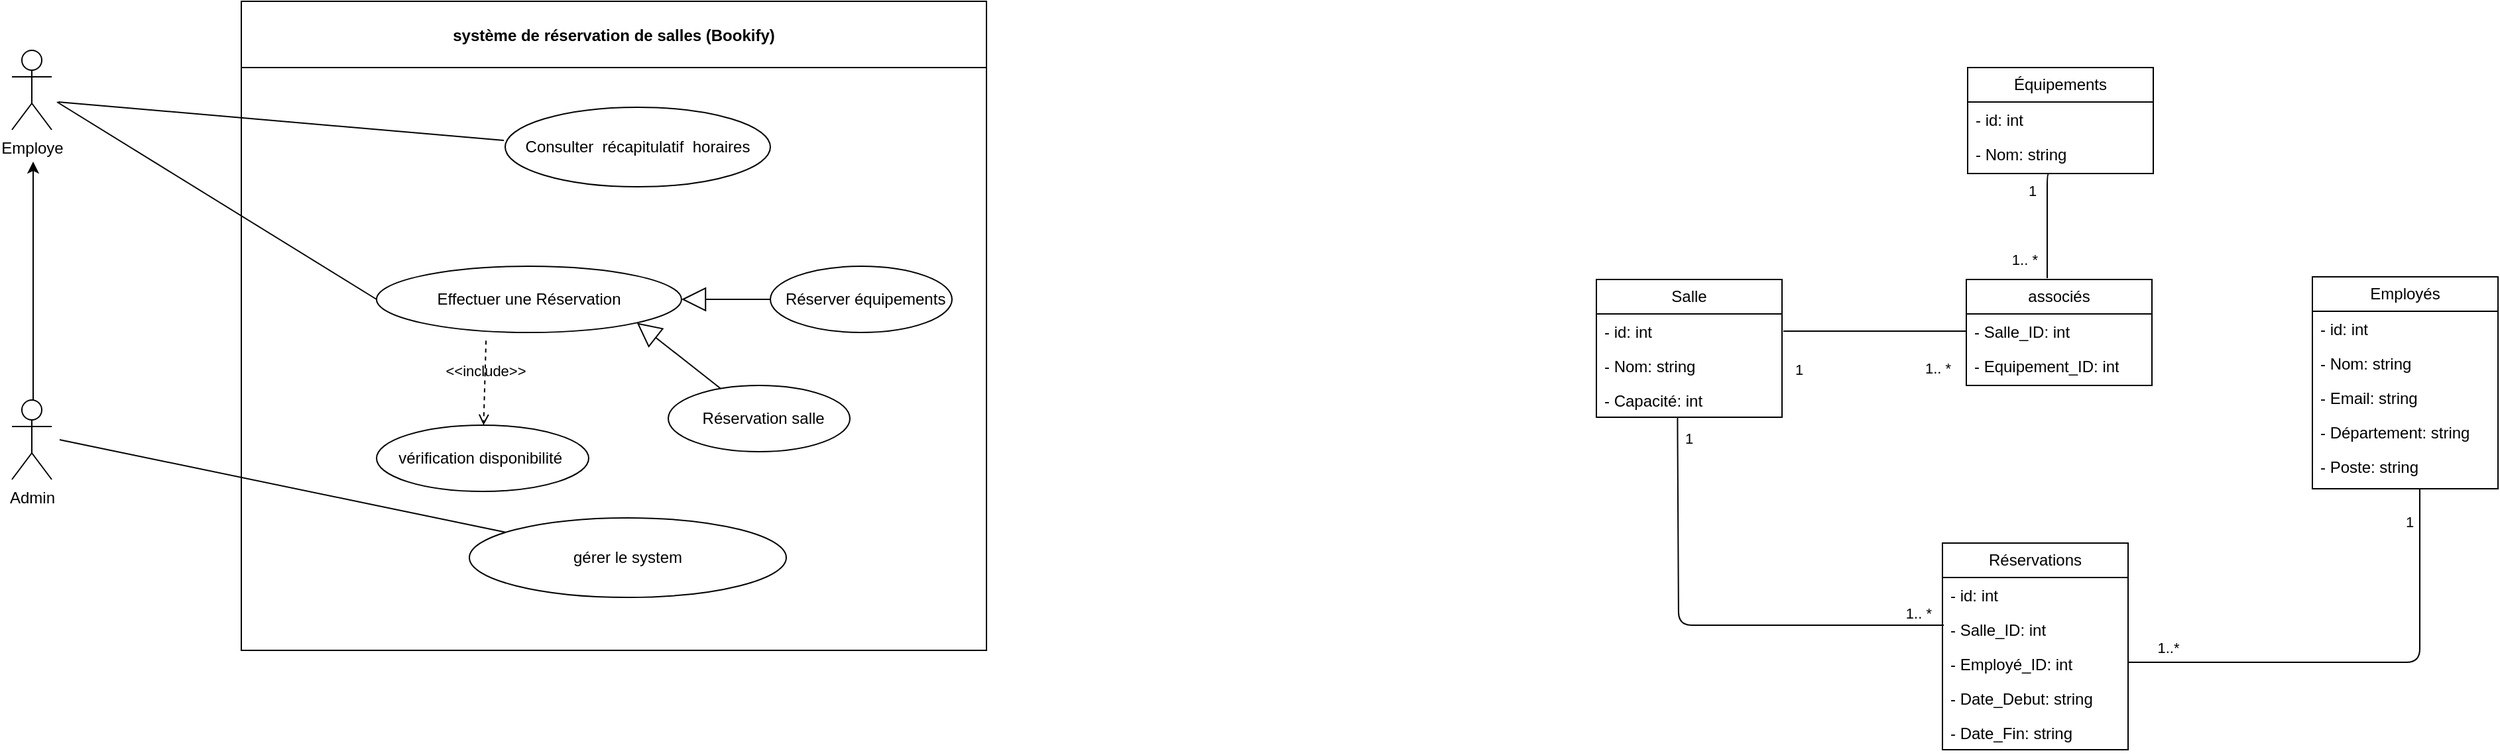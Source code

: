 <mxfile version="22.1.0" type="github">
  <diagram name="Page-1" id="e7j6DICnT6soIS8DjQe3">
    <mxGraphModel dx="3970" dy="2160" grid="1" gridSize="10" guides="1" tooltips="1" connect="1" arrows="1" fold="1" page="1" pageScale="1" pageWidth="827" pageHeight="1169" math="0" shadow="0">
      <root>
        <object label="" id="0">
          <mxCell />
        </object>
        <mxCell id="1" parent="0" />
        <mxCell id="0yqMOV0Y8BO7Q8ux6Iku-1" value="Employe" style="shape=umlActor;verticalLabelPosition=bottom;verticalAlign=top;html=1;outlineConnect=0;rounded=0;labelBackgroundColor=none;" vertex="1" parent="1">
          <mxGeometry x="64" y="186" width="30" height="60" as="geometry" />
        </mxCell>
        <mxCell id="0yqMOV0Y8BO7Q8ux6Iku-5" value="système de réservation de salles (Bookify)" style="swimlane;startSize=50;rounded=0;labelBackgroundColor=none;" vertex="1" parent="1">
          <mxGeometry x="237" y="149" width="562" height="490" as="geometry" />
        </mxCell>
        <mxCell id="0yqMOV0Y8BO7Q8ux6Iku-6" value="Consulter&amp;nbsp;&amp;nbsp;récapitulatif&amp;nbsp; horaires" style="ellipse;whiteSpace=wrap;html=1;align=center;newEdgeStyle={&quot;edgeStyle&quot;:&quot;entityRelationEdgeStyle&quot;,&quot;startArrow&quot;:&quot;none&quot;,&quot;endArrow&quot;:&quot;none&quot;,&quot;segment&quot;:10,&quot;curved&quot;:1,&quot;sourcePerimeterSpacing&quot;:0,&quot;targetPerimeterSpacing&quot;:0};treeFolding=1;treeMoving=1;rounded=0;labelBackgroundColor=none;" vertex="1" parent="0yqMOV0Y8BO7Q8ux6Iku-5">
          <mxGeometry x="199" y="80" width="200" height="60" as="geometry" />
        </mxCell>
        <mxCell id="0yqMOV0Y8BO7Q8ux6Iku-13" value="Effectuer une&amp;nbsp;Réservation" style="ellipse;whiteSpace=wrap;html=1;align=center;newEdgeStyle={&quot;edgeStyle&quot;:&quot;entityRelationEdgeStyle&quot;,&quot;startArrow&quot;:&quot;none&quot;,&quot;endArrow&quot;:&quot;none&quot;,&quot;segment&quot;:10,&quot;curved&quot;:1,&quot;sourcePerimeterSpacing&quot;:0,&quot;targetPerimeterSpacing&quot;:0};treeFolding=1;treeMoving=1;rounded=0;labelBackgroundColor=none;" vertex="1" parent="0yqMOV0Y8BO7Q8ux6Iku-5">
          <mxGeometry x="102" y="200" width="230" height="50" as="geometry" />
        </mxCell>
        <mxCell id="0yqMOV0Y8BO7Q8ux6Iku-28" value=" vérification disponibilité&amp;nbsp;" style="ellipse;whiteSpace=wrap;html=1;align=center;newEdgeStyle={&quot;edgeStyle&quot;:&quot;entityRelationEdgeStyle&quot;,&quot;startArrow&quot;:&quot;none&quot;,&quot;endArrow&quot;:&quot;none&quot;,&quot;segment&quot;:10,&quot;curved&quot;:1,&quot;sourcePerimeterSpacing&quot;:0,&quot;targetPerimeterSpacing&quot;:0};treeFolding=1;treeMoving=1;rounded=0;labelBackgroundColor=none;" vertex="1" parent="0yqMOV0Y8BO7Q8ux6Iku-5">
          <mxGeometry x="102" y="320" width="160" height="50" as="geometry" />
        </mxCell>
        <mxCell id="0yqMOV0Y8BO7Q8ux6Iku-29" value="&amp;nbsp; Réservation salle" style="ellipse;whiteSpace=wrap;html=1;align=center;newEdgeStyle={&quot;edgeStyle&quot;:&quot;entityRelationEdgeStyle&quot;,&quot;startArrow&quot;:&quot;none&quot;,&quot;endArrow&quot;:&quot;none&quot;,&quot;segment&quot;:10,&quot;curved&quot;:1,&quot;sourcePerimeterSpacing&quot;:0,&quot;targetPerimeterSpacing&quot;:0};treeFolding=1;treeMoving=1;rounded=0;labelBackgroundColor=none;" vertex="1" parent="0yqMOV0Y8BO7Q8ux6Iku-5">
          <mxGeometry x="322" y="290" width="137" height="50" as="geometry" />
        </mxCell>
        <mxCell id="0yqMOV0Y8BO7Q8ux6Iku-30" value="&amp;nbsp; Réserver équipements" style="ellipse;whiteSpace=wrap;html=1;align=center;newEdgeStyle={&quot;edgeStyle&quot;:&quot;entityRelationEdgeStyle&quot;,&quot;startArrow&quot;:&quot;none&quot;,&quot;endArrow&quot;:&quot;none&quot;,&quot;segment&quot;:10,&quot;curved&quot;:1,&quot;sourcePerimeterSpacing&quot;:0,&quot;targetPerimeterSpacing&quot;:0};treeFolding=1;treeMoving=1;rounded=0;labelBackgroundColor=none;" vertex="1" parent="0yqMOV0Y8BO7Q8ux6Iku-5">
          <mxGeometry x="399" y="200" width="137" height="50" as="geometry" />
        </mxCell>
        <mxCell id="0yqMOV0Y8BO7Q8ux6Iku-42" value="" style="endArrow=block;endSize=16;endFill=0;html=1;rounded=0;labelBackgroundColor=none;fontColor=default;" edge="1" parent="0yqMOV0Y8BO7Q8ux6Iku-5" source="0yqMOV0Y8BO7Q8ux6Iku-30">
          <mxGeometry width="160" relative="1" as="geometry">
            <mxPoint x="403" y="200" as="sourcePoint" />
            <mxPoint x="332" y="225" as="targetPoint" />
          </mxGeometry>
        </mxCell>
        <mxCell id="0yqMOV0Y8BO7Q8ux6Iku-51" value="" style="endArrow=block;endSize=16;endFill=0;html=1;rounded=0;entryX=1;entryY=1;entryDx=0;entryDy=0;labelBackgroundColor=none;fontColor=default;" edge="1" parent="0yqMOV0Y8BO7Q8ux6Iku-5" source="0yqMOV0Y8BO7Q8ux6Iku-29" target="0yqMOV0Y8BO7Q8ux6Iku-13">
          <mxGeometry width="160" relative="1" as="geometry">
            <mxPoint x="242" y="260" as="sourcePoint" />
            <mxPoint x="273" y="200" as="targetPoint" />
          </mxGeometry>
        </mxCell>
        <mxCell id="0yqMOV0Y8BO7Q8ux6Iku-27" value="&amp;lt;&amp;lt;include&amp;gt;&amp;gt;" style="html=1;verticalAlign=bottom;labelBackgroundColor=none;endArrow=open;endFill=0;dashed=1;rounded=0;exitX=0.359;exitY=1.124;exitDx=0;exitDy=0;exitPerimeter=0;fontColor=default;" edge="1" parent="0yqMOV0Y8BO7Q8ux6Iku-5" source="0yqMOV0Y8BO7Q8ux6Iku-13" target="0yqMOV0Y8BO7Q8ux6Iku-28">
          <mxGeometry width="160" relative="1" as="geometry">
            <mxPoint x="112" y="330" as="sourcePoint" />
            <mxPoint x="222" y="270" as="targetPoint" />
          </mxGeometry>
        </mxCell>
        <mxCell id="0yqMOV0Y8BO7Q8ux6Iku-52" value=" gérer le system" style="ellipse;whiteSpace=wrap;html=1;align=center;newEdgeStyle={&quot;edgeStyle&quot;:&quot;entityRelationEdgeStyle&quot;,&quot;startArrow&quot;:&quot;none&quot;,&quot;endArrow&quot;:&quot;none&quot;,&quot;segment&quot;:10,&quot;curved&quot;:1,&quot;sourcePerimeterSpacing&quot;:0,&quot;targetPerimeterSpacing&quot;:0};treeFolding=1;treeMoving=1;rounded=0;labelBackgroundColor=none;" vertex="1" parent="0yqMOV0Y8BO7Q8ux6Iku-5">
          <mxGeometry x="172" y="390" width="239" height="60" as="geometry" />
        </mxCell>
        <mxCell id="0yqMOV0Y8BO7Q8ux6Iku-8" value="" style="endArrow=none;html=1;rounded=0;entryX=0;entryY=0.5;entryDx=0;entryDy=0;labelBackgroundColor=none;fontColor=default;" edge="1" parent="1">
          <mxGeometry width="50" height="50" relative="1" as="geometry">
            <mxPoint x="99" y="225" as="sourcePoint" />
            <mxPoint x="435.0" y="254" as="targetPoint" />
          </mxGeometry>
        </mxCell>
        <mxCell id="0yqMOV0Y8BO7Q8ux6Iku-18" value="Admin&lt;br&gt;" style="shape=umlActor;verticalLabelPosition=bottom;verticalAlign=top;html=1;outlineConnect=0;rounded=0;labelBackgroundColor=none;" vertex="1" parent="1">
          <mxGeometry x="64" y="450" width="30" height="60" as="geometry" />
        </mxCell>
        <mxCell id="0yqMOV0Y8BO7Q8ux6Iku-19" value="" style="endArrow=classic;html=1;rounded=0;labelBackgroundColor=none;fontColor=default;" edge="1" parent="1">
          <mxGeometry width="50" height="50" relative="1" as="geometry">
            <mxPoint x="80" y="320" as="sourcePoint" />
            <mxPoint x="80" y="270" as="targetPoint" />
            <Array as="points">
              <mxPoint x="80" y="450" />
            </Array>
          </mxGeometry>
        </mxCell>
        <mxCell id="0yqMOV0Y8BO7Q8ux6Iku-25" value="" style="endArrow=none;html=1;rounded=0;entryX=0;entryY=0.5;entryDx=0;entryDy=0;labelBackgroundColor=none;fontColor=default;" edge="1" parent="1" target="0yqMOV0Y8BO7Q8ux6Iku-13">
          <mxGeometry width="50" height="50" relative="1" as="geometry">
            <mxPoint x="98" y="225" as="sourcePoint" />
            <mxPoint x="347" y="439" as="targetPoint" />
          </mxGeometry>
        </mxCell>
        <mxCell id="0yqMOV0Y8BO7Q8ux6Iku-53" value="" style="endArrow=none;html=1;rounded=0;labelBackgroundColor=none;fontColor=default;" edge="1" parent="1" target="0yqMOV0Y8BO7Q8ux6Iku-52">
          <mxGeometry width="50" height="50" relative="1" as="geometry">
            <mxPoint x="100" y="480" as="sourcePoint" />
            <mxPoint x="297.63" y="490.02" as="targetPoint" />
          </mxGeometry>
        </mxCell>
        <mxCell id="0yqMOV0Y8BO7Q8ux6Iku-107" value="Salle" style="swimlane;fontStyle=0;childLayout=stackLayout;horizontal=1;startSize=26;fillColor=none;horizontalStack=0;resizeParent=1;resizeParentMax=0;resizeLast=0;collapsible=1;marginBottom=0;whiteSpace=wrap;html=1;" vertex="1" parent="1">
          <mxGeometry x="1259" y="359" width="140" height="104" as="geometry" />
        </mxCell>
        <mxCell id="0yqMOV0Y8BO7Q8ux6Iku-108" value="- id: int" style="text;strokeColor=none;fillColor=none;align=left;verticalAlign=top;spacingLeft=4;spacingRight=4;overflow=hidden;rotatable=0;points=[[0,0.5],[1,0.5]];portConstraint=eastwest;whiteSpace=wrap;html=1;" vertex="1" parent="0yqMOV0Y8BO7Q8ux6Iku-107">
          <mxGeometry y="26" width="140" height="26" as="geometry" />
        </mxCell>
        <mxCell id="0yqMOV0Y8BO7Q8ux6Iku-109" value="- Nom: string" style="text;strokeColor=none;fillColor=none;align=left;verticalAlign=top;spacingLeft=4;spacingRight=4;overflow=hidden;rotatable=0;points=[[0,0.5],[1,0.5]];portConstraint=eastwest;whiteSpace=wrap;html=1;" vertex="1" parent="0yqMOV0Y8BO7Q8ux6Iku-107">
          <mxGeometry y="52" width="140" height="26" as="geometry" />
        </mxCell>
        <mxCell id="0yqMOV0Y8BO7Q8ux6Iku-110" value="-&amp;nbsp;Capacité: int" style="text;strokeColor=none;fillColor=none;align=left;verticalAlign=top;spacingLeft=4;spacingRight=4;overflow=hidden;rotatable=0;points=[[0,0.5],[1,0.5]];portConstraint=eastwest;whiteSpace=wrap;html=1;" vertex="1" parent="0yqMOV0Y8BO7Q8ux6Iku-107">
          <mxGeometry y="78" width="140" height="26" as="geometry" />
        </mxCell>
        <mxCell id="0yqMOV0Y8BO7Q8ux6Iku-118" value="Employés" style="swimlane;fontStyle=0;childLayout=stackLayout;horizontal=1;startSize=26;fillColor=none;horizontalStack=0;resizeParent=1;resizeParentMax=0;resizeLast=0;collapsible=1;marginBottom=0;whiteSpace=wrap;html=1;" vertex="1" parent="1">
          <mxGeometry x="1799" y="357" width="140" height="160" as="geometry" />
        </mxCell>
        <mxCell id="0yqMOV0Y8BO7Q8ux6Iku-119" value="- id: int" style="text;strokeColor=none;fillColor=none;align=left;verticalAlign=top;spacingLeft=4;spacingRight=4;overflow=hidden;rotatable=0;points=[[0,0.5],[1,0.5]];portConstraint=eastwest;whiteSpace=wrap;html=1;" vertex="1" parent="0yqMOV0Y8BO7Q8ux6Iku-118">
          <mxGeometry y="26" width="140" height="26" as="geometry" />
        </mxCell>
        <mxCell id="0yqMOV0Y8BO7Q8ux6Iku-120" value="-&amp;nbsp;Nom: string" style="text;strokeColor=none;fillColor=none;align=left;verticalAlign=top;spacingLeft=4;spacingRight=4;overflow=hidden;rotatable=0;points=[[0,0.5],[1,0.5]];portConstraint=eastwest;whiteSpace=wrap;html=1;" vertex="1" parent="0yqMOV0Y8BO7Q8ux6Iku-118">
          <mxGeometry y="52" width="140" height="26" as="geometry" />
        </mxCell>
        <mxCell id="0yqMOV0Y8BO7Q8ux6Iku-121" value="-&amp;nbsp;Email: string" style="text;strokeColor=none;fillColor=none;align=left;verticalAlign=top;spacingLeft=4;spacingRight=4;overflow=hidden;rotatable=0;points=[[0,0.5],[1,0.5]];portConstraint=eastwest;whiteSpace=wrap;html=1;" vertex="1" parent="0yqMOV0Y8BO7Q8ux6Iku-118">
          <mxGeometry y="78" width="140" height="26" as="geometry" />
        </mxCell>
        <mxCell id="0yqMOV0Y8BO7Q8ux6Iku-122" value="-&amp;nbsp;Département: string" style="text;strokeColor=none;fillColor=none;align=left;verticalAlign=top;spacingLeft=4;spacingRight=4;overflow=hidden;rotatable=0;points=[[0,0.5],[1,0.5]];portConstraint=eastwest;whiteSpace=wrap;html=1;" vertex="1" parent="0yqMOV0Y8BO7Q8ux6Iku-118">
          <mxGeometry y="104" width="140" height="26" as="geometry" />
        </mxCell>
        <mxCell id="0yqMOV0Y8BO7Q8ux6Iku-123" value="-&amp;nbsp;Poste: string" style="text;strokeColor=none;fillColor=none;align=left;verticalAlign=top;spacingLeft=4;spacingRight=4;overflow=hidden;rotatable=0;points=[[0,0.5],[1,0.5]];portConstraint=eastwest;whiteSpace=wrap;html=1;" vertex="1" parent="0yqMOV0Y8BO7Q8ux6Iku-118">
          <mxGeometry y="130" width="140" height="30" as="geometry" />
        </mxCell>
        <mxCell id="0yqMOV0Y8BO7Q8ux6Iku-124" value="Réservations" style="swimlane;fontStyle=0;childLayout=stackLayout;horizontal=1;startSize=26;fillColor=none;horizontalStack=0;resizeParent=1;resizeParentMax=0;resizeLast=0;collapsible=1;marginBottom=0;whiteSpace=wrap;html=1;" vertex="1" parent="1">
          <mxGeometry x="1520" y="558" width="140" height="156" as="geometry" />
        </mxCell>
        <mxCell id="0yqMOV0Y8BO7Q8ux6Iku-125" value="- id: int" style="text;strokeColor=none;fillColor=none;align=left;verticalAlign=top;spacingLeft=4;spacingRight=4;overflow=hidden;rotatable=0;points=[[0,0.5],[1,0.5]];portConstraint=eastwest;whiteSpace=wrap;html=1;" vertex="1" parent="0yqMOV0Y8BO7Q8ux6Iku-124">
          <mxGeometry y="26" width="140" height="26" as="geometry" />
        </mxCell>
        <mxCell id="0yqMOV0Y8BO7Q8ux6Iku-126" value="- Salle_ID: int" style="text;strokeColor=none;fillColor=none;align=left;verticalAlign=top;spacingLeft=4;spacingRight=4;overflow=hidden;rotatable=0;points=[[0,0.5],[1,0.5]];portConstraint=eastwest;whiteSpace=wrap;html=1;" vertex="1" parent="0yqMOV0Y8BO7Q8ux6Iku-124">
          <mxGeometry y="52" width="140" height="26" as="geometry" />
        </mxCell>
        <mxCell id="0yqMOV0Y8BO7Q8ux6Iku-130" value="- Employé_ID: int" style="text;strokeColor=none;fillColor=none;align=left;verticalAlign=top;spacingLeft=4;spacingRight=4;overflow=hidden;rotatable=0;points=[[0,0.5],[1,0.5]];portConstraint=eastwest;whiteSpace=wrap;html=1;" vertex="1" parent="0yqMOV0Y8BO7Q8ux6Iku-124">
          <mxGeometry y="78" width="140" height="26" as="geometry" />
        </mxCell>
        <mxCell id="0yqMOV0Y8BO7Q8ux6Iku-127" value="- Date_Debut: string" style="text;strokeColor=none;fillColor=none;align=left;verticalAlign=top;spacingLeft=4;spacingRight=4;overflow=hidden;rotatable=0;points=[[0,0.5],[1,0.5]];portConstraint=eastwest;whiteSpace=wrap;html=1;" vertex="1" parent="0yqMOV0Y8BO7Q8ux6Iku-124">
          <mxGeometry y="104" width="140" height="26" as="geometry" />
        </mxCell>
        <mxCell id="0yqMOV0Y8BO7Q8ux6Iku-128" value="- Date_Fin: string" style="text;strokeColor=none;fillColor=none;align=left;verticalAlign=top;spacingLeft=4;spacingRight=4;overflow=hidden;rotatable=0;points=[[0,0.5],[1,0.5]];portConstraint=eastwest;whiteSpace=wrap;html=1;" vertex="1" parent="0yqMOV0Y8BO7Q8ux6Iku-124">
          <mxGeometry y="130" width="140" height="26" as="geometry" />
        </mxCell>
        <mxCell id="0yqMOV0Y8BO7Q8ux6Iku-138" value="" style="endArrow=none;html=1;edgeStyle=orthogonalEdgeStyle;exitX=0.423;exitY=1.006;exitDx=0;exitDy=0;exitPerimeter=0;entryX=0;entryY=0.5;entryDx=0;entryDy=0;" edge="1" parent="1">
          <mxGeometry relative="1" as="geometry">
            <mxPoint x="1320.22" y="463.156" as="sourcePoint" />
            <mxPoint x="1521" y="620" as="targetPoint" />
            <Array as="points">
              <mxPoint x="1320" y="470" />
              <mxPoint x="1321" y="470" />
              <mxPoint x="1321" y="620" />
            </Array>
          </mxGeometry>
        </mxCell>
        <mxCell id="0yqMOV0Y8BO7Q8ux6Iku-139" value="1" style="edgeLabel;resizable=0;html=1;align=left;verticalAlign=bottom;" connectable="0" vertex="1" parent="0yqMOV0Y8BO7Q8ux6Iku-138">
          <mxGeometry x="-1" relative="1" as="geometry">
            <mxPoint x="4" y="24" as="offset" />
          </mxGeometry>
        </mxCell>
        <mxCell id="0yqMOV0Y8BO7Q8ux6Iku-140" value="1.. *" style="edgeLabel;resizable=0;html=1;align=right;verticalAlign=bottom;" connectable="0" vertex="1" parent="0yqMOV0Y8BO7Q8ux6Iku-138">
          <mxGeometry x="1" relative="1" as="geometry">
            <mxPoint x="-8" y="-1" as="offset" />
          </mxGeometry>
        </mxCell>
        <mxCell id="0yqMOV0Y8BO7Q8ux6Iku-141" value="" style="endArrow=none;html=1;edgeStyle=orthogonalEdgeStyle;" edge="1" parent="1" source="0yqMOV0Y8BO7Q8ux6Iku-130" target="0yqMOV0Y8BO7Q8ux6Iku-123">
          <mxGeometry relative="1" as="geometry">
            <mxPoint x="1680" y="648" as="sourcePoint" />
            <mxPoint x="1880" y="518" as="targetPoint" />
            <Array as="points">
              <mxPoint x="1880" y="648" />
            </Array>
          </mxGeometry>
        </mxCell>
        <mxCell id="0yqMOV0Y8BO7Q8ux6Iku-145" value="1..*" style="edgeLabel;html=1;align=center;verticalAlign=middle;resizable=0;points=[];" vertex="1" connectable="0" parent="0yqMOV0Y8BO7Q8ux6Iku-141">
          <mxGeometry x="-0.829" y="1" relative="1" as="geometry">
            <mxPoint y="-10" as="offset" />
          </mxGeometry>
        </mxCell>
        <mxCell id="0yqMOV0Y8BO7Q8ux6Iku-146" value="1&lt;br&gt;" style="edgeLabel;html=1;align=center;verticalAlign=middle;resizable=0;points=[];" vertex="1" connectable="0" parent="0yqMOV0Y8BO7Q8ux6Iku-141">
          <mxGeometry x="0.805" y="1" relative="1" as="geometry">
            <mxPoint x="-7" y="-9" as="offset" />
          </mxGeometry>
        </mxCell>
        <mxCell id="0yqMOV0Y8BO7Q8ux6Iku-148" value="associés" style="swimlane;fontStyle=0;childLayout=stackLayout;horizontal=1;startSize=26;fillColor=none;horizontalStack=0;resizeParent=1;resizeParentMax=0;resizeLast=0;collapsible=1;marginBottom=0;whiteSpace=wrap;html=1;" vertex="1" parent="1">
          <mxGeometry x="1538" y="359" width="140" height="80" as="geometry" />
        </mxCell>
        <mxCell id="0yqMOV0Y8BO7Q8ux6Iku-149" value="- Salle_ID: int" style="text;strokeColor=none;fillColor=none;align=left;verticalAlign=top;spacingLeft=4;spacingRight=4;overflow=hidden;rotatable=0;points=[[0,0.5],[1,0.5]];portConstraint=eastwest;whiteSpace=wrap;html=1;" vertex="1" parent="0yqMOV0Y8BO7Q8ux6Iku-148">
          <mxGeometry y="26" width="140" height="26" as="geometry" />
        </mxCell>
        <mxCell id="0yqMOV0Y8BO7Q8ux6Iku-150" value="-&amp;nbsp;Equipement_ID: int" style="text;strokeColor=none;fillColor=none;align=left;verticalAlign=top;spacingLeft=4;spacingRight=4;overflow=hidden;rotatable=0;points=[[0,0.5],[1,0.5]];portConstraint=eastwest;whiteSpace=wrap;html=1;" vertex="1" parent="0yqMOV0Y8BO7Q8ux6Iku-148">
          <mxGeometry y="52" width="140" height="28" as="geometry" />
        </mxCell>
        <mxCell id="0yqMOV0Y8BO7Q8ux6Iku-156" value="Équipements" style="swimlane;fontStyle=0;childLayout=stackLayout;horizontal=1;startSize=26;fillColor=none;horizontalStack=0;resizeParent=1;resizeParentMax=0;resizeLast=0;collapsible=1;marginBottom=0;whiteSpace=wrap;html=1;" vertex="1" parent="1">
          <mxGeometry x="1539" y="199" width="140" height="80" as="geometry" />
        </mxCell>
        <mxCell id="0yqMOV0Y8BO7Q8ux6Iku-157" value="- id: int" style="text;strokeColor=none;fillColor=none;align=left;verticalAlign=top;spacingLeft=4;spacingRight=4;overflow=hidden;rotatable=0;points=[[0,0.5],[1,0.5]];portConstraint=eastwest;whiteSpace=wrap;html=1;" vertex="1" parent="0yqMOV0Y8BO7Q8ux6Iku-156">
          <mxGeometry y="26" width="140" height="26" as="geometry" />
        </mxCell>
        <mxCell id="0yqMOV0Y8BO7Q8ux6Iku-158" value="- Nom: string" style="text;strokeColor=none;fillColor=none;align=left;verticalAlign=top;spacingLeft=4;spacingRight=4;overflow=hidden;rotatable=0;points=[[0,0.5],[1,0.5]];portConstraint=eastwest;whiteSpace=wrap;html=1;" vertex="1" parent="0yqMOV0Y8BO7Q8ux6Iku-156">
          <mxGeometry y="52" width="140" height="28" as="geometry" />
        </mxCell>
        <mxCell id="0yqMOV0Y8BO7Q8ux6Iku-168" value="" style="line;strokeWidth=1;fillColor=none;align=left;verticalAlign=middle;spacingTop=-1;spacingLeft=3;spacingRight=3;rotatable=0;labelPosition=right;points=[];portConstraint=eastwest;strokeColor=inherit;" vertex="1" parent="1">
          <mxGeometry x="1400" y="394" width="138" height="8" as="geometry" />
        </mxCell>
        <mxCell id="0yqMOV0Y8BO7Q8ux6Iku-163" value="" style="endArrow=none;html=1;edgeStyle=orthogonalEdgeStyle;" edge="1" parent="1">
          <mxGeometry relative="1" as="geometry">
            <mxPoint x="1600" y="280" as="sourcePoint" />
            <mxPoint x="1599" y="358" as="targetPoint" />
            <Array as="points">
              <mxPoint x="1599" y="280" />
              <mxPoint x="1599" y="280" />
            </Array>
          </mxGeometry>
        </mxCell>
        <mxCell id="0yqMOV0Y8BO7Q8ux6Iku-164" value="1" style="edgeLabel;resizable=0;html=1;align=left;verticalAlign=bottom;" connectable="0" vertex="1" parent="0yqMOV0Y8BO7Q8ux6Iku-163">
          <mxGeometry x="-1" relative="1" as="geometry">
            <mxPoint x="-17" y="20" as="offset" />
          </mxGeometry>
        </mxCell>
        <mxCell id="0yqMOV0Y8BO7Q8ux6Iku-165" value="1.. *" style="edgeLabel;resizable=0;html=1;align=right;verticalAlign=bottom;" connectable="0" vertex="1" parent="0yqMOV0Y8BO7Q8ux6Iku-163">
          <mxGeometry x="1" relative="1" as="geometry">
            <mxPoint x="-7" y="-6" as="offset" />
          </mxGeometry>
        </mxCell>
        <mxCell id="0yqMOV0Y8BO7Q8ux6Iku-169" value="1" style="edgeLabel;resizable=0;html=1;align=left;verticalAlign=bottom;" connectable="0" vertex="1" parent="0yqMOV0Y8BO7Q8ux6Iku-163">
          <mxGeometry x="-1" relative="1" as="geometry">
            <mxPoint x="-193" y="155" as="offset" />
          </mxGeometry>
        </mxCell>
        <mxCell id="0yqMOV0Y8BO7Q8ux6Iku-170" value="1.. *" style="edgeLabel;resizable=0;html=1;align=left;verticalAlign=bottom;" connectable="0" vertex="1" parent="0yqMOV0Y8BO7Q8ux6Iku-163">
          <mxGeometry x="-1" relative="1" as="geometry">
            <mxPoint x="-95" y="154" as="offset" />
          </mxGeometry>
        </mxCell>
      </root>
    </mxGraphModel>
  </diagram>
</mxfile>

